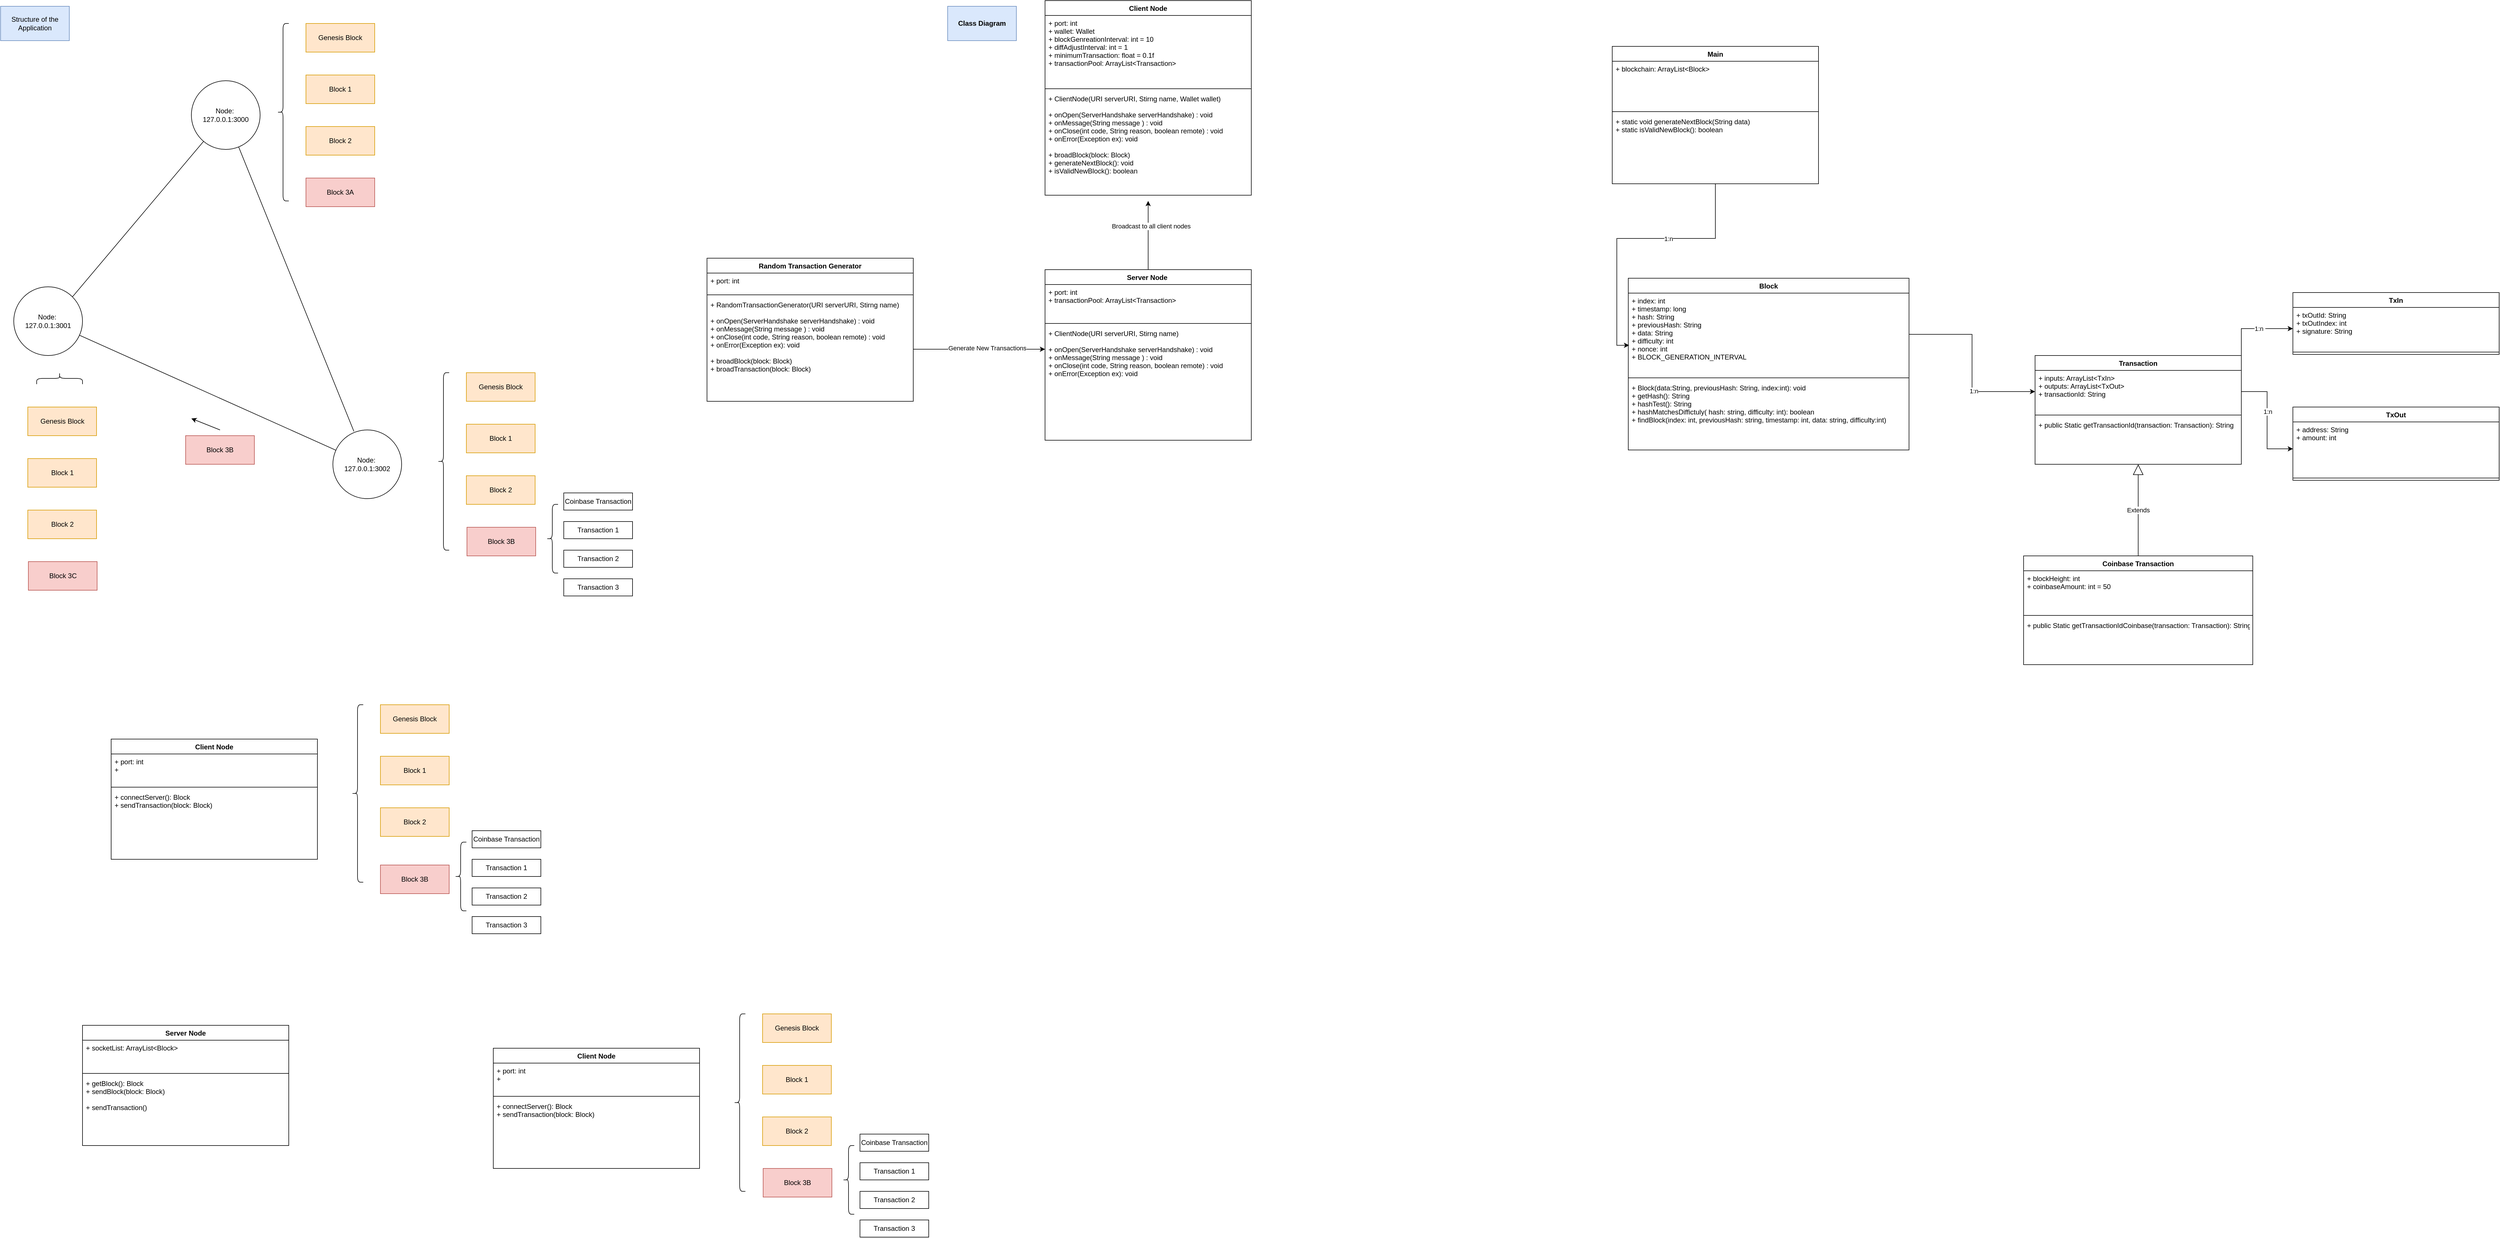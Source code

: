 <mxfile version="15.1.3" type="device"><diagram id="C5RBs43oDa-KdzZeNtuy" name="Page-1"><mxGraphModel dx="2863" dy="1978" grid="1" gridSize="10" guides="1" tooltips="1" connect="1" arrows="1" fold="1" page="1" pageScale="1" pageWidth="827" pageHeight="1169" math="0" shadow="0"><root><mxCell id="WIyWlLk6GJQsqaUBKTNV-0"/><mxCell id="WIyWlLk6GJQsqaUBKTNV-1" parent="WIyWlLk6GJQsqaUBKTNV-0"/><mxCell id="-nkCsWLtP_QeRLZNdQIU-44" style="edgeStyle=orthogonalEdgeStyle;rounded=0;orthogonalLoop=1;jettySize=auto;html=1;entryX=0.003;entryY=0.633;entryDx=0;entryDy=0;entryPerimeter=0;" parent="WIyWlLk6GJQsqaUBKTNV-1" source="-nkCsWLtP_QeRLZNdQIU-10" target="-nkCsWLtP_QeRLZNdQIU-23" edge="1"><mxGeometry relative="1" as="geometry"/></mxCell><mxCell id="-nkCsWLtP_QeRLZNdQIU-45" value="1:n" style="edgeLabel;html=1;align=center;verticalAlign=middle;resizable=0;points=[];" parent="-nkCsWLtP_QeRLZNdQIU-44" vertex="1" connectable="0"><mxGeometry x="-0.254" relative="1" as="geometry"><mxPoint as="offset"/></mxGeometry></mxCell><mxCell id="-nkCsWLtP_QeRLZNdQIU-10" value="Main" style="swimlane;fontStyle=1;align=center;verticalAlign=top;childLayout=stackLayout;horizontal=1;startSize=26;horizontalStack=0;resizeParent=1;resizeParentMax=0;resizeLast=0;collapsible=1;marginBottom=0;" parent="WIyWlLk6GJQsqaUBKTNV-1" vertex="1"><mxGeometry x="1160" y="70" width="360" height="240" as="geometry"/></mxCell><mxCell id="-nkCsWLtP_QeRLZNdQIU-11" value="+ blockchain: ArrayList&lt;Block&gt; &#10;&#10;" style="text;strokeColor=none;fillColor=none;align=left;verticalAlign=top;spacingLeft=4;spacingRight=4;overflow=hidden;rotatable=0;points=[[0,0.5],[1,0.5]];portConstraint=eastwest;" parent="-nkCsWLtP_QeRLZNdQIU-10" vertex="1"><mxGeometry y="26" width="360" height="84" as="geometry"/></mxCell><mxCell id="-nkCsWLtP_QeRLZNdQIU-12" value="" style="line;strokeWidth=1;fillColor=none;align=left;verticalAlign=middle;spacingTop=-1;spacingLeft=3;spacingRight=3;rotatable=0;labelPosition=right;points=[];portConstraint=eastwest;" parent="-nkCsWLtP_QeRLZNdQIU-10" vertex="1"><mxGeometry y="110" width="360" height="8" as="geometry"/></mxCell><mxCell id="-nkCsWLtP_QeRLZNdQIU-13" value="+ static void generateNextBlock(String data)&#10;+ static isValidNewBlock(): boolean " style="text;strokeColor=none;fillColor=none;align=left;verticalAlign=top;spacingLeft=4;spacingRight=4;overflow=hidden;rotatable=0;points=[[0,0.5],[1,0.5]];portConstraint=eastwest;" parent="-nkCsWLtP_QeRLZNdQIU-10" vertex="1"><mxGeometry y="118" width="360" height="122" as="geometry"/></mxCell><mxCell id="-nkCsWLtP_QeRLZNdQIU-18" value="Transaction&#10;" style="swimlane;fontStyle=1;align=center;verticalAlign=top;childLayout=stackLayout;horizontal=1;startSize=26;horizontalStack=0;resizeParent=1;resizeParentMax=0;resizeLast=0;collapsible=1;marginBottom=0;" parent="WIyWlLk6GJQsqaUBKTNV-1" vertex="1"><mxGeometry x="1898" y="610" width="360" height="190" as="geometry"/></mxCell><mxCell id="-nkCsWLtP_QeRLZNdQIU-19" value="+ inputs: ArrayList&lt;TxIn&gt; &#10;+ outputs: ArrayList&lt;TxOut&gt; &#10;+ transactionId: String &#10; &#10;&#10;" style="text;strokeColor=none;fillColor=none;align=left;verticalAlign=top;spacingLeft=4;spacingRight=4;overflow=hidden;rotatable=0;points=[[0,0.5],[1,0.5]];portConstraint=eastwest;" parent="-nkCsWLtP_QeRLZNdQIU-18" vertex="1"><mxGeometry y="26" width="360" height="74" as="geometry"/></mxCell><mxCell id="-nkCsWLtP_QeRLZNdQIU-20" value="" style="line;strokeWidth=1;fillColor=none;align=left;verticalAlign=middle;spacingTop=-1;spacingLeft=3;spacingRight=3;rotatable=0;labelPosition=right;points=[];portConstraint=eastwest;" parent="-nkCsWLtP_QeRLZNdQIU-18" vertex="1"><mxGeometry y="100" width="360" height="8" as="geometry"/></mxCell><mxCell id="-nkCsWLtP_QeRLZNdQIU-21" value="+ public Static getTransactionId(transaction: Transaction): String" style="text;strokeColor=none;fillColor=none;align=left;verticalAlign=top;spacingLeft=4;spacingRight=4;overflow=hidden;rotatable=0;points=[[0,0.5],[1,0.5]];portConstraint=eastwest;" parent="-nkCsWLtP_QeRLZNdQIU-18" vertex="1"><mxGeometry y="108" width="360" height="82" as="geometry"/></mxCell><mxCell id="-nkCsWLtP_QeRLZNdQIU-22" value="Block" style="swimlane;fontStyle=1;align=center;verticalAlign=top;childLayout=stackLayout;horizontal=1;startSize=26;horizontalStack=0;resizeParent=1;resizeParentMax=0;resizeLast=0;collapsible=1;marginBottom=0;" parent="WIyWlLk6GJQsqaUBKTNV-1" vertex="1"><mxGeometry x="1188" y="475" width="490" height="300" as="geometry"/></mxCell><mxCell id="-nkCsWLtP_QeRLZNdQIU-23" value="+ index: int &#10;+ timestamp: long &#10;+ hash: String &#10;+ previousHash: String &#10;+ data: String&#10;+ difficulty: int &#10;+ nonce: int &#10;+ BLOCK_GENERATION_INTERVAL" style="text;strokeColor=none;fillColor=none;align=left;verticalAlign=top;spacingLeft=4;spacingRight=4;overflow=hidden;rotatable=0;points=[[0,0.5],[1,0.5]];portConstraint=eastwest;" parent="-nkCsWLtP_QeRLZNdQIU-22" vertex="1"><mxGeometry y="26" width="490" height="144" as="geometry"/></mxCell><mxCell id="-nkCsWLtP_QeRLZNdQIU-24" value="" style="line;strokeWidth=1;fillColor=none;align=left;verticalAlign=middle;spacingTop=-1;spacingLeft=3;spacingRight=3;rotatable=0;labelPosition=right;points=[];portConstraint=eastwest;" parent="-nkCsWLtP_QeRLZNdQIU-22" vertex="1"><mxGeometry y="170" width="490" height="8" as="geometry"/></mxCell><mxCell id="-nkCsWLtP_QeRLZNdQIU-25" value="+ Block(data:String, previousHash: String, index:int): void&#10;+ getHash(): String &#10;+ hashTest(): String &#10;+ hashMatchesDiffictuly( hash: string, difficulty: int): boolean &#10;+ findBlock(index: int, previousHash: string, timestamp: int, data: string, difficulty:int)" style="text;strokeColor=none;fillColor=none;align=left;verticalAlign=top;spacingLeft=4;spacingRight=4;overflow=hidden;rotatable=0;points=[[0,0.5],[1,0.5]];portConstraint=eastwest;" parent="-nkCsWLtP_QeRLZNdQIU-22" vertex="1"><mxGeometry y="178" width="490" height="122" as="geometry"/></mxCell><mxCell id="-nkCsWLtP_QeRLZNdQIU-26" value="Coinbase Transaction&#10;" style="swimlane;fontStyle=1;align=center;verticalAlign=top;childLayout=stackLayout;horizontal=1;startSize=26;horizontalStack=0;resizeParent=1;resizeParentMax=0;resizeLast=0;collapsible=1;marginBottom=0;" parent="WIyWlLk6GJQsqaUBKTNV-1" vertex="1"><mxGeometry x="1878" y="960" width="400" height="190" as="geometry"/></mxCell><mxCell id="-nkCsWLtP_QeRLZNdQIU-27" value="+ blockHeight: int &#10;+ coinbaseAmount: int = 50  " style="text;strokeColor=none;fillColor=none;align=left;verticalAlign=top;spacingLeft=4;spacingRight=4;overflow=hidden;rotatable=0;points=[[0,0.5],[1,0.5]];portConstraint=eastwest;" parent="-nkCsWLtP_QeRLZNdQIU-26" vertex="1"><mxGeometry y="26" width="400" height="74" as="geometry"/></mxCell><mxCell id="-nkCsWLtP_QeRLZNdQIU-28" value="" style="line;strokeWidth=1;fillColor=none;align=left;verticalAlign=middle;spacingTop=-1;spacingLeft=3;spacingRight=3;rotatable=0;labelPosition=right;points=[];portConstraint=eastwest;" parent="-nkCsWLtP_QeRLZNdQIU-26" vertex="1"><mxGeometry y="100" width="400" height="8" as="geometry"/></mxCell><mxCell id="-nkCsWLtP_QeRLZNdQIU-29" value="+ public Static getTransactionIdCoinbase(transaction: Transaction): String" style="text;strokeColor=none;fillColor=none;align=left;verticalAlign=top;spacingLeft=4;spacingRight=4;overflow=hidden;rotatable=0;points=[[0,0.5],[1,0.5]];portConstraint=eastwest;" parent="-nkCsWLtP_QeRLZNdQIU-26" vertex="1"><mxGeometry y="108" width="400" height="82" as="geometry"/></mxCell><mxCell id="-nkCsWLtP_QeRLZNdQIU-31" value="Extends" style="endArrow=block;endSize=16;endFill=0;html=1;exitX=0.5;exitY=0;exitDx=0;exitDy=0;" parent="WIyWlLk6GJQsqaUBKTNV-1" source="-nkCsWLtP_QeRLZNdQIU-26" target="-nkCsWLtP_QeRLZNdQIU-21" edge="1"><mxGeometry width="160" relative="1" as="geometry"><mxPoint x="1818" y="570" as="sourcePoint"/><mxPoint x="1978" y="570" as="targetPoint"/></mxGeometry></mxCell><mxCell id="-nkCsWLtP_QeRLZNdQIU-32" value="TxIn" style="swimlane;fontStyle=1;align=center;verticalAlign=top;childLayout=stackLayout;horizontal=1;startSize=26;horizontalStack=0;resizeParent=1;resizeParentMax=0;resizeLast=0;collapsible=1;marginBottom=0;" parent="WIyWlLk6GJQsqaUBKTNV-1" vertex="1"><mxGeometry x="2348" y="500" width="360" height="108" as="geometry"/></mxCell><mxCell id="-nkCsWLtP_QeRLZNdQIU-33" value="+ txOutId: String &#10;+ txOutIndex: int &#10;+ signature: String" style="text;strokeColor=none;fillColor=none;align=left;verticalAlign=top;spacingLeft=4;spacingRight=4;overflow=hidden;rotatable=0;points=[[0,0.5],[1,0.5]];portConstraint=eastwest;" parent="-nkCsWLtP_QeRLZNdQIU-32" vertex="1"><mxGeometry y="26" width="360" height="74" as="geometry"/></mxCell><mxCell id="-nkCsWLtP_QeRLZNdQIU-34" value="" style="line;strokeWidth=1;fillColor=none;align=left;verticalAlign=middle;spacingTop=-1;spacingLeft=3;spacingRight=3;rotatable=0;labelPosition=right;points=[];portConstraint=eastwest;" parent="-nkCsWLtP_QeRLZNdQIU-32" vertex="1"><mxGeometry y="100" width="360" height="8" as="geometry"/></mxCell><mxCell id="-nkCsWLtP_QeRLZNdQIU-36" value="TxOut" style="swimlane;fontStyle=1;align=center;verticalAlign=top;childLayout=stackLayout;horizontal=1;startSize=26;horizontalStack=0;resizeParent=1;resizeParentMax=0;resizeLast=0;collapsible=1;marginBottom=0;" parent="WIyWlLk6GJQsqaUBKTNV-1" vertex="1"><mxGeometry x="2348" y="700" width="360" height="128" as="geometry"/></mxCell><mxCell id="-nkCsWLtP_QeRLZNdQIU-37" value="+ address: String     &#10;+ amount: int " style="text;strokeColor=none;fillColor=none;align=left;verticalAlign=top;spacingLeft=4;spacingRight=4;overflow=hidden;rotatable=0;points=[[0,0.5],[1,0.5]];portConstraint=eastwest;" parent="-nkCsWLtP_QeRLZNdQIU-36" vertex="1"><mxGeometry y="26" width="360" height="94" as="geometry"/></mxCell><mxCell id="-nkCsWLtP_QeRLZNdQIU-38" value="" style="line;strokeWidth=1;fillColor=none;align=left;verticalAlign=middle;spacingTop=-1;spacingLeft=3;spacingRight=3;rotatable=0;labelPosition=right;points=[];portConstraint=eastwest;" parent="-nkCsWLtP_QeRLZNdQIU-36" vertex="1"><mxGeometry y="120" width="360" height="8" as="geometry"/></mxCell><mxCell id="-nkCsWLtP_QeRLZNdQIU-39" value="1:n&amp;nbsp;" style="edgeStyle=orthogonalEdgeStyle;rounded=0;orthogonalLoop=1;jettySize=auto;html=1;" parent="WIyWlLk6GJQsqaUBKTNV-1" source="-nkCsWLtP_QeRLZNdQIU-19" target="-nkCsWLtP_QeRLZNdQIU-33" edge="1"><mxGeometry x="0.286" relative="1" as="geometry"><Array as="points"><mxPoint x="2258" y="573"/><mxPoint x="2258" y="563"/></Array><mxPoint as="offset"/></mxGeometry></mxCell><mxCell id="-nkCsWLtP_QeRLZNdQIU-40" style="edgeStyle=orthogonalEdgeStyle;rounded=0;orthogonalLoop=1;jettySize=auto;html=1;" parent="WIyWlLk6GJQsqaUBKTNV-1" source="-nkCsWLtP_QeRLZNdQIU-19" target="-nkCsWLtP_QeRLZNdQIU-37" edge="1"><mxGeometry relative="1" as="geometry"/></mxCell><mxCell id="-nkCsWLtP_QeRLZNdQIU-41" value="1:n" style="edgeLabel;html=1;align=center;verticalAlign=middle;resizable=0;points=[];" parent="-nkCsWLtP_QeRLZNdQIU-40" vertex="1" connectable="0"><mxGeometry x="-0.152" y="1" relative="1" as="geometry"><mxPoint y="-1" as="offset"/></mxGeometry></mxCell><mxCell id="-nkCsWLtP_QeRLZNdQIU-42" style="edgeStyle=orthogonalEdgeStyle;rounded=0;orthogonalLoop=1;jettySize=auto;html=1;" parent="WIyWlLk6GJQsqaUBKTNV-1" source="-nkCsWLtP_QeRLZNdQIU-23" target="-nkCsWLtP_QeRLZNdQIU-19" edge="1"><mxGeometry relative="1" as="geometry"/></mxCell><mxCell id="-nkCsWLtP_QeRLZNdQIU-43" value="1:n" style="edgeLabel;html=1;align=center;verticalAlign=middle;resizable=0;points=[];" parent="-nkCsWLtP_QeRLZNdQIU-42" vertex="1" connectable="0"><mxGeometry x="0.307" y="3" relative="1" as="geometry"><mxPoint as="offset"/></mxGeometry></mxCell><mxCell id="-nkCsWLtP_QeRLZNdQIU-55" value="Genesis Block" style="rounded=0;whiteSpace=wrap;html=1;align=center;verticalAlign=middle;fillColor=#ffe6cc;strokeColor=#d79b00;" parent="WIyWlLk6GJQsqaUBKTNV-1" vertex="1"><mxGeometry x="-1120" y="30" width="120" height="50" as="geometry"/></mxCell><mxCell id="-nkCsWLtP_QeRLZNdQIU-56" value="Node:&amp;nbsp;&lt;br&gt;127.0.0.1:3000" style="ellipse;whiteSpace=wrap;html=1;aspect=fixed;align=center;verticalAlign=middle;" parent="WIyWlLk6GJQsqaUBKTNV-1" vertex="1"><mxGeometry x="-1320" y="130" width="120" height="120" as="geometry"/></mxCell><mxCell id="-nkCsWLtP_QeRLZNdQIU-57" value="Node:&amp;nbsp;&lt;br&gt;127.0.0.1:3001" style="ellipse;whiteSpace=wrap;html=1;aspect=fixed;align=center;verticalAlign=middle;" parent="WIyWlLk6GJQsqaUBKTNV-1" vertex="1"><mxGeometry x="-1630" y="490" width="120" height="120" as="geometry"/></mxCell><mxCell id="-nkCsWLtP_QeRLZNdQIU-58" value="Node:&amp;nbsp;&lt;br&gt;127.0.0.1:3002" style="ellipse;whiteSpace=wrap;html=1;aspect=fixed;align=center;verticalAlign=middle;" parent="WIyWlLk6GJQsqaUBKTNV-1" vertex="1"><mxGeometry x="-1073" y="740" width="120" height="120" as="geometry"/></mxCell><mxCell id="-nkCsWLtP_QeRLZNdQIU-59" value="Block 1" style="rounded=0;whiteSpace=wrap;html=1;align=center;verticalAlign=middle;fillColor=#ffe6cc;strokeColor=#d79b00;" parent="WIyWlLk6GJQsqaUBKTNV-1" vertex="1"><mxGeometry x="-1120" y="120" width="120" height="50" as="geometry"/></mxCell><mxCell id="-nkCsWLtP_QeRLZNdQIU-60" value="Block 2" style="rounded=0;whiteSpace=wrap;html=1;align=center;verticalAlign=middle;fillColor=#ffe6cc;strokeColor=#d79b00;" parent="WIyWlLk6GJQsqaUBKTNV-1" vertex="1"><mxGeometry x="-1120" y="210" width="120" height="50" as="geometry"/></mxCell><mxCell id="-nkCsWLtP_QeRLZNdQIU-61" value="Block 3A" style="rounded=0;whiteSpace=wrap;html=1;align=center;verticalAlign=middle;fillColor=#f8cecc;strokeColor=#b85450;" parent="WIyWlLk6GJQsqaUBKTNV-1" vertex="1"><mxGeometry x="-1120" y="300" width="120" height="50" as="geometry"/></mxCell><mxCell id="-nkCsWLtP_QeRLZNdQIU-62" value="" style="shape=curlyBracket;whiteSpace=wrap;html=1;rounded=1;align=left;verticalAlign=middle;" parent="WIyWlLk6GJQsqaUBKTNV-1" vertex="1"><mxGeometry x="-1170" y="30" width="20" height="310" as="geometry"/></mxCell><mxCell id="-nkCsWLtP_QeRLZNdQIU-63" value="Genesis Block" style="rounded=0;whiteSpace=wrap;html=1;align=center;verticalAlign=middle;fillColor=#ffe6cc;strokeColor=#d79b00;" parent="WIyWlLk6GJQsqaUBKTNV-1" vertex="1"><mxGeometry x="-840" y="640" width="120" height="50" as="geometry"/></mxCell><mxCell id="-nkCsWLtP_QeRLZNdQIU-64" value="Block 1" style="rounded=0;whiteSpace=wrap;html=1;align=center;verticalAlign=middle;fillColor=#ffe6cc;strokeColor=#d79b00;" parent="WIyWlLk6GJQsqaUBKTNV-1" vertex="1"><mxGeometry x="-840" y="730" width="120" height="50" as="geometry"/></mxCell><mxCell id="-nkCsWLtP_QeRLZNdQIU-65" value="Block 2" style="rounded=0;whiteSpace=wrap;html=1;align=center;verticalAlign=middle;fillColor=#ffe6cc;strokeColor=#d79b00;" parent="WIyWlLk6GJQsqaUBKTNV-1" vertex="1"><mxGeometry x="-840" y="820" width="120" height="50" as="geometry"/></mxCell><mxCell id="-nkCsWLtP_QeRLZNdQIU-66" value="Block 3B" style="rounded=0;whiteSpace=wrap;html=1;align=center;verticalAlign=middle;fillColor=#f8cecc;strokeColor=#b85450;" parent="WIyWlLk6GJQsqaUBKTNV-1" vertex="1"><mxGeometry x="-839" y="910" width="120" height="50" as="geometry"/></mxCell><mxCell id="-nkCsWLtP_QeRLZNdQIU-67" value="" style="shape=curlyBracket;whiteSpace=wrap;html=1;rounded=1;align=left;verticalAlign=middle;" parent="WIyWlLk6GJQsqaUBKTNV-1" vertex="1"><mxGeometry x="-890" y="640" width="20" height="310" as="geometry"/></mxCell><mxCell id="-nkCsWLtP_QeRLZNdQIU-70" value="" style="endArrow=none;html=1;" parent="WIyWlLk6GJQsqaUBKTNV-1" source="-nkCsWLtP_QeRLZNdQIU-57" target="-nkCsWLtP_QeRLZNdQIU-58" edge="1"><mxGeometry width="50" height="50" relative="1" as="geometry"><mxPoint x="-1020" y="580" as="sourcePoint"/><mxPoint x="-970" y="530" as="targetPoint"/></mxGeometry></mxCell><mxCell id="-nkCsWLtP_QeRLZNdQIU-71" value="" style="endArrow=none;html=1;entryX=1;entryY=0;entryDx=0;entryDy=0;" parent="WIyWlLk6GJQsqaUBKTNV-1" source="-nkCsWLtP_QeRLZNdQIU-56" target="-nkCsWLtP_QeRLZNdQIU-57" edge="1"><mxGeometry width="50" height="50" relative="1" as="geometry"><mxPoint x="-1299.999" y="319.999" as="sourcePoint"/><mxPoint x="-852.488" y="520.884" as="targetPoint"/></mxGeometry></mxCell><mxCell id="-nkCsWLtP_QeRLZNdQIU-72" value="" style="endArrow=none;html=1;exitX=0.306;exitY=0.021;exitDx=0;exitDy=0;exitPerimeter=0;" parent="WIyWlLk6GJQsqaUBKTNV-1" source="-nkCsWLtP_QeRLZNdQIU-58" target="-nkCsWLtP_QeRLZNdQIU-56" edge="1"><mxGeometry width="50" height="50" relative="1" as="geometry"><mxPoint x="-1321.541" y="313.293" as="sourcePoint"/><mxPoint x="-1517.574" y="517.574" as="targetPoint"/></mxGeometry></mxCell><mxCell id="-nkCsWLtP_QeRLZNdQIU-73" value="Genesis Block" style="rounded=0;whiteSpace=wrap;html=1;align=center;verticalAlign=middle;fillColor=#ffe6cc;strokeColor=#d79b00;" parent="WIyWlLk6GJQsqaUBKTNV-1" vertex="1"><mxGeometry x="-1605.5" y="700" width="120" height="50" as="geometry"/></mxCell><mxCell id="-nkCsWLtP_QeRLZNdQIU-74" value="Block 1" style="rounded=0;whiteSpace=wrap;html=1;align=center;verticalAlign=middle;fillColor=#ffe6cc;strokeColor=#d79b00;" parent="WIyWlLk6GJQsqaUBKTNV-1" vertex="1"><mxGeometry x="-1605.5" y="790" width="120" height="50" as="geometry"/></mxCell><mxCell id="-nkCsWLtP_QeRLZNdQIU-75" value="Block 2" style="rounded=0;whiteSpace=wrap;html=1;align=center;verticalAlign=middle;fillColor=#ffe6cc;strokeColor=#d79b00;" parent="WIyWlLk6GJQsqaUBKTNV-1" vertex="1"><mxGeometry x="-1605.5" y="880" width="120" height="50" as="geometry"/></mxCell><mxCell id="-nkCsWLtP_QeRLZNdQIU-76" value="Block 3C" style="rounded=0;whiteSpace=wrap;html=1;align=center;verticalAlign=middle;fillColor=#f8cecc;strokeColor=#b85450;" parent="WIyWlLk6GJQsqaUBKTNV-1" vertex="1"><mxGeometry x="-1604.5" y="970" width="120" height="50" as="geometry"/></mxCell><mxCell id="-nkCsWLtP_QeRLZNdQIU-77" value="" style="shape=curlyBracket;whiteSpace=wrap;html=1;rounded=1;align=left;verticalAlign=middle;rotation=90;" parent="WIyWlLk6GJQsqaUBKTNV-1" vertex="1"><mxGeometry x="-1560" y="610" width="20" height="80" as="geometry"/></mxCell><mxCell id="-nkCsWLtP_QeRLZNdQIU-78" value="Structure of the Application" style="rounded=0;whiteSpace=wrap;html=1;align=center;verticalAlign=middle;fillColor=#dae8fc;strokeColor=#6c8ebf;" parent="WIyWlLk6GJQsqaUBKTNV-1" vertex="1"><mxGeometry x="-1653" width="120" height="60" as="geometry"/></mxCell><mxCell id="-nkCsWLtP_QeRLZNdQIU-79" value="&lt;b&gt;Class Diagram&lt;/b&gt;" style="rounded=0;whiteSpace=wrap;html=1;align=center;verticalAlign=middle;fillColor=#dae8fc;strokeColor=#6c8ebf;" parent="WIyWlLk6GJQsqaUBKTNV-1" vertex="1"><mxGeometry width="120" height="60" as="geometry"/></mxCell><mxCell id="-nkCsWLtP_QeRLZNdQIU-80" value="Block 3B" style="rounded=0;whiteSpace=wrap;html=1;align=center;verticalAlign=middle;fillColor=#f8cecc;strokeColor=#b85450;" parent="WIyWlLk6GJQsqaUBKTNV-1" vertex="1"><mxGeometry x="-1330" y="750" width="120" height="50" as="geometry"/></mxCell><mxCell id="-nkCsWLtP_QeRLZNdQIU-81" value="" style="endArrow=classic;html=1;" parent="WIyWlLk6GJQsqaUBKTNV-1" edge="1"><mxGeometry width="50" height="50" relative="1" as="geometry"><mxPoint x="-1270" y="740" as="sourcePoint"/><mxPoint x="-1320" y="720" as="targetPoint"/></mxGeometry></mxCell><mxCell id="-nkCsWLtP_QeRLZNdQIU-82" value="" style="shape=curlyBracket;whiteSpace=wrap;html=1;rounded=1;align=center;verticalAlign=middle;" parent="WIyWlLk6GJQsqaUBKTNV-1" vertex="1"><mxGeometry x="-700" y="870" width="20" height="120" as="geometry"/></mxCell><mxCell id="-nkCsWLtP_QeRLZNdQIU-83" value="Coinbase Transaction" style="rounded=0;whiteSpace=wrap;html=1;align=center;verticalAlign=middle;" parent="WIyWlLk6GJQsqaUBKTNV-1" vertex="1"><mxGeometry x="-670" y="850" width="120" height="30" as="geometry"/></mxCell><mxCell id="-nkCsWLtP_QeRLZNdQIU-84" value="Transaction 1" style="rounded=0;whiteSpace=wrap;html=1;align=center;verticalAlign=middle;" parent="WIyWlLk6GJQsqaUBKTNV-1" vertex="1"><mxGeometry x="-670" y="900" width="120" height="30" as="geometry"/></mxCell><mxCell id="-nkCsWLtP_QeRLZNdQIU-85" value="Transaction 2" style="rounded=0;whiteSpace=wrap;html=1;align=center;verticalAlign=middle;" parent="WIyWlLk6GJQsqaUBKTNV-1" vertex="1"><mxGeometry x="-670" y="950" width="120" height="30" as="geometry"/></mxCell><mxCell id="-nkCsWLtP_QeRLZNdQIU-86" value="Transaction 3" style="rounded=0;whiteSpace=wrap;html=1;align=center;verticalAlign=middle;" parent="WIyWlLk6GJQsqaUBKTNV-1" vertex="1"><mxGeometry x="-670" y="1000" width="120" height="30" as="geometry"/></mxCell><mxCell id="wsREzLORaW7pcTG5sRI1-0" value="Client Node" style="swimlane;fontStyle=1;align=center;verticalAlign=top;childLayout=stackLayout;horizontal=1;startSize=26;horizontalStack=0;resizeParent=1;resizeParentMax=0;resizeLast=0;collapsible=1;marginBottom=0;" parent="WIyWlLk6GJQsqaUBKTNV-1" vertex="1"><mxGeometry x="170" y="-10" width="360" height="340" as="geometry"/></mxCell><mxCell id="wsREzLORaW7pcTG5sRI1-1" value="+ port: int&#10;+ wallet: Wallet &#10;+ blockGenreationInterval: int = 10 &#10;+ diffAdjustInterval: int = 1&#10;+ minimumTransaction: float = 0.1f &#10;+ transactionPool: ArrayList&lt;Transaction&gt;&#10;&#10;" style="text;strokeColor=none;fillColor=none;align=left;verticalAlign=top;spacingLeft=4;spacingRight=4;overflow=hidden;rotatable=0;points=[[0,0.5],[1,0.5]];portConstraint=eastwest;" parent="wsREzLORaW7pcTG5sRI1-0" vertex="1"><mxGeometry y="26" width="360" height="124" as="geometry"/></mxCell><mxCell id="wsREzLORaW7pcTG5sRI1-2" value="" style="line;strokeWidth=1;fillColor=none;align=left;verticalAlign=middle;spacingTop=-1;spacingLeft=3;spacingRight=3;rotatable=0;labelPosition=right;points=[];portConstraint=eastwest;" parent="wsREzLORaW7pcTG5sRI1-0" vertex="1"><mxGeometry y="150" width="360" height="8" as="geometry"/></mxCell><mxCell id="wsREzLORaW7pcTG5sRI1-3" value="+ ClientNode(URI serverURI, Stirng name, Wallet wallet) &#10;&#10;+ onOpen(ServerHandshake serverHandshake) : void &#10;+ onMessage(String message ) : void &#10;+ onClose(int code, String reason, boolean remote) : void&#10;+ onError(Exception ex): void &#10;&#10;+ broadBlock(block: Block) &#10;+ generateNextBlock(): void &#10;+ isValidNewBlock(): boolean &#10;" style="text;strokeColor=none;fillColor=none;align=left;verticalAlign=top;spacingLeft=4;spacingRight=4;overflow=hidden;rotatable=0;points=[[0,0.5],[1,0.5]];portConstraint=eastwest;" parent="wsREzLORaW7pcTG5sRI1-0" vertex="1"><mxGeometry y="158" width="360" height="182" as="geometry"/></mxCell><mxCell id="wsREzLORaW7pcTG5sRI1-8" value="Client Node" style="swimlane;fontStyle=1;align=center;verticalAlign=top;childLayout=stackLayout;horizontal=1;startSize=26;horizontalStack=0;resizeParent=1;resizeParentMax=0;resizeLast=0;collapsible=1;marginBottom=0;" parent="WIyWlLk6GJQsqaUBKTNV-1" vertex="1"><mxGeometry x="-1460" y="1280" width="360" height="210" as="geometry"/></mxCell><mxCell id="wsREzLORaW7pcTG5sRI1-9" value="+ port: int&#10;+ &#10;&#10;&#10;" style="text;strokeColor=none;fillColor=none;align=left;verticalAlign=top;spacingLeft=4;spacingRight=4;overflow=hidden;rotatable=0;points=[[0,0.5],[1,0.5]];portConstraint=eastwest;" parent="wsREzLORaW7pcTG5sRI1-8" vertex="1"><mxGeometry y="26" width="360" height="54" as="geometry"/></mxCell><mxCell id="wsREzLORaW7pcTG5sRI1-10" value="" style="line;strokeWidth=1;fillColor=none;align=left;verticalAlign=middle;spacingTop=-1;spacingLeft=3;spacingRight=3;rotatable=0;labelPosition=right;points=[];portConstraint=eastwest;" parent="wsREzLORaW7pcTG5sRI1-8" vertex="1"><mxGeometry y="80" width="360" height="8" as="geometry"/></mxCell><mxCell id="wsREzLORaW7pcTG5sRI1-11" value="+ connectServer(): Block&#10;+ sendTransaction(block: Block) &#10;" style="text;strokeColor=none;fillColor=none;align=left;verticalAlign=top;spacingLeft=4;spacingRight=4;overflow=hidden;rotatable=0;points=[[0,0.5],[1,0.5]];portConstraint=eastwest;" parent="wsREzLORaW7pcTG5sRI1-8" vertex="1"><mxGeometry y="88" width="360" height="122" as="geometry"/></mxCell><mxCell id="wsREzLORaW7pcTG5sRI1-12" value="Server Node" style="swimlane;fontStyle=1;align=center;verticalAlign=top;childLayout=stackLayout;horizontal=1;startSize=26;horizontalStack=0;resizeParent=1;resizeParentMax=0;resizeLast=0;collapsible=1;marginBottom=0;" parent="WIyWlLk6GJQsqaUBKTNV-1" vertex="1"><mxGeometry x="-1510" y="1780" width="360" height="210" as="geometry"/></mxCell><mxCell id="wsREzLORaW7pcTG5sRI1-13" value="+ socketList: ArrayList&lt;Block&gt;  &#10;&#10;&#10;" style="text;strokeColor=none;fillColor=none;align=left;verticalAlign=top;spacingLeft=4;spacingRight=4;overflow=hidden;rotatable=0;points=[[0,0.5],[1,0.5]];portConstraint=eastwest;" parent="wsREzLORaW7pcTG5sRI1-12" vertex="1"><mxGeometry y="26" width="360" height="54" as="geometry"/></mxCell><mxCell id="wsREzLORaW7pcTG5sRI1-14" value="" style="line;strokeWidth=1;fillColor=none;align=left;verticalAlign=middle;spacingTop=-1;spacingLeft=3;spacingRight=3;rotatable=0;labelPosition=right;points=[];portConstraint=eastwest;" parent="wsREzLORaW7pcTG5sRI1-12" vertex="1"><mxGeometry y="80" width="360" height="8" as="geometry"/></mxCell><mxCell id="wsREzLORaW7pcTG5sRI1-15" value="+ getBlock(): Block&#10;+ sendBlock(block: Block) &#10;&#10;+ sendTransaction() &#10;" style="text;strokeColor=none;fillColor=none;align=left;verticalAlign=top;spacingLeft=4;spacingRight=4;overflow=hidden;rotatable=0;points=[[0,0.5],[1,0.5]];portConstraint=eastwest;" parent="wsREzLORaW7pcTG5sRI1-12" vertex="1"><mxGeometry y="88" width="360" height="122" as="geometry"/></mxCell><mxCell id="wsREzLORaW7pcTG5sRI1-16" value="Genesis Block" style="rounded=0;whiteSpace=wrap;html=1;align=center;verticalAlign=middle;fillColor=#ffe6cc;strokeColor=#d79b00;" parent="WIyWlLk6GJQsqaUBKTNV-1" vertex="1"><mxGeometry x="-990" y="1220" width="120" height="50" as="geometry"/></mxCell><mxCell id="wsREzLORaW7pcTG5sRI1-17" value="Block 1" style="rounded=0;whiteSpace=wrap;html=1;align=center;verticalAlign=middle;fillColor=#ffe6cc;strokeColor=#d79b00;" parent="WIyWlLk6GJQsqaUBKTNV-1" vertex="1"><mxGeometry x="-990" y="1310" width="120" height="50" as="geometry"/></mxCell><mxCell id="wsREzLORaW7pcTG5sRI1-18" value="Block 2" style="rounded=0;whiteSpace=wrap;html=1;align=center;verticalAlign=middle;fillColor=#ffe6cc;strokeColor=#d79b00;" parent="WIyWlLk6GJQsqaUBKTNV-1" vertex="1"><mxGeometry x="-990" y="1400" width="120" height="50" as="geometry"/></mxCell><mxCell id="wsREzLORaW7pcTG5sRI1-19" value="Block 3B" style="rounded=0;whiteSpace=wrap;html=1;align=center;verticalAlign=middle;fillColor=#f8cecc;strokeColor=#b85450;" parent="WIyWlLk6GJQsqaUBKTNV-1" vertex="1"><mxGeometry x="-990" y="1500" width="120" height="50" as="geometry"/></mxCell><mxCell id="wsREzLORaW7pcTG5sRI1-20" value="" style="shape=curlyBracket;whiteSpace=wrap;html=1;rounded=1;align=left;verticalAlign=middle;" parent="WIyWlLk6GJQsqaUBKTNV-1" vertex="1"><mxGeometry x="-1040" y="1220" width="20" height="310" as="geometry"/></mxCell><mxCell id="wsREzLORaW7pcTG5sRI1-21" value="" style="shape=curlyBracket;whiteSpace=wrap;html=1;rounded=1;align=center;verticalAlign=middle;" parent="WIyWlLk6GJQsqaUBKTNV-1" vertex="1"><mxGeometry x="-860" y="1460" width="20" height="120" as="geometry"/></mxCell><mxCell id="wsREzLORaW7pcTG5sRI1-22" value="Coinbase Transaction" style="rounded=0;whiteSpace=wrap;html=1;align=center;verticalAlign=middle;" parent="WIyWlLk6GJQsqaUBKTNV-1" vertex="1"><mxGeometry x="-830" y="1440" width="120" height="30" as="geometry"/></mxCell><mxCell id="wsREzLORaW7pcTG5sRI1-23" value="Transaction 1" style="rounded=0;whiteSpace=wrap;html=1;align=center;verticalAlign=middle;" parent="WIyWlLk6GJQsqaUBKTNV-1" vertex="1"><mxGeometry x="-830" y="1490" width="120" height="30" as="geometry"/></mxCell><mxCell id="wsREzLORaW7pcTG5sRI1-24" value="Transaction 2" style="rounded=0;whiteSpace=wrap;html=1;align=center;verticalAlign=middle;" parent="WIyWlLk6GJQsqaUBKTNV-1" vertex="1"><mxGeometry x="-830" y="1540" width="120" height="30" as="geometry"/></mxCell><mxCell id="wsREzLORaW7pcTG5sRI1-25" value="Transaction 3" style="rounded=0;whiteSpace=wrap;html=1;align=center;verticalAlign=middle;" parent="WIyWlLk6GJQsqaUBKTNV-1" vertex="1"><mxGeometry x="-830" y="1590" width="120" height="30" as="geometry"/></mxCell><mxCell id="wsREzLORaW7pcTG5sRI1-26" value="Client Node" style="swimlane;fontStyle=1;align=center;verticalAlign=top;childLayout=stackLayout;horizontal=1;startSize=26;horizontalStack=0;resizeParent=1;resizeParentMax=0;resizeLast=0;collapsible=1;marginBottom=0;" parent="WIyWlLk6GJQsqaUBKTNV-1" vertex="1"><mxGeometry x="-793" y="1820" width="360" height="210" as="geometry"/></mxCell><mxCell id="wsREzLORaW7pcTG5sRI1-27" value="+ port: int&#10;+ &#10;&#10;&#10;" style="text;strokeColor=none;fillColor=none;align=left;verticalAlign=top;spacingLeft=4;spacingRight=4;overflow=hidden;rotatable=0;points=[[0,0.5],[1,0.5]];portConstraint=eastwest;" parent="wsREzLORaW7pcTG5sRI1-26" vertex="1"><mxGeometry y="26" width="360" height="54" as="geometry"/></mxCell><mxCell id="wsREzLORaW7pcTG5sRI1-28" value="" style="line;strokeWidth=1;fillColor=none;align=left;verticalAlign=middle;spacingTop=-1;spacingLeft=3;spacingRight=3;rotatable=0;labelPosition=right;points=[];portConstraint=eastwest;" parent="wsREzLORaW7pcTG5sRI1-26" vertex="1"><mxGeometry y="80" width="360" height="8" as="geometry"/></mxCell><mxCell id="wsREzLORaW7pcTG5sRI1-29" value="+ connectServer(): Block&#10;+ sendTransaction(block: Block) &#10;" style="text;strokeColor=none;fillColor=none;align=left;verticalAlign=top;spacingLeft=4;spacingRight=4;overflow=hidden;rotatable=0;points=[[0,0.5],[1,0.5]];portConstraint=eastwest;" parent="wsREzLORaW7pcTG5sRI1-26" vertex="1"><mxGeometry y="88" width="360" height="122" as="geometry"/></mxCell><mxCell id="wsREzLORaW7pcTG5sRI1-30" value="Genesis Block" style="rounded=0;whiteSpace=wrap;html=1;align=center;verticalAlign=middle;fillColor=#ffe6cc;strokeColor=#d79b00;" parent="WIyWlLk6GJQsqaUBKTNV-1" vertex="1"><mxGeometry x="-323" y="1760" width="120" height="50" as="geometry"/></mxCell><mxCell id="wsREzLORaW7pcTG5sRI1-31" value="Block 1" style="rounded=0;whiteSpace=wrap;html=1;align=center;verticalAlign=middle;fillColor=#ffe6cc;strokeColor=#d79b00;" parent="WIyWlLk6GJQsqaUBKTNV-1" vertex="1"><mxGeometry x="-323" y="1850" width="120" height="50" as="geometry"/></mxCell><mxCell id="wsREzLORaW7pcTG5sRI1-32" value="Block 2" style="rounded=0;whiteSpace=wrap;html=1;align=center;verticalAlign=middle;fillColor=#ffe6cc;strokeColor=#d79b00;" parent="WIyWlLk6GJQsqaUBKTNV-1" vertex="1"><mxGeometry x="-323" y="1940" width="120" height="50" as="geometry"/></mxCell><mxCell id="wsREzLORaW7pcTG5sRI1-33" value="Block 3B" style="rounded=0;whiteSpace=wrap;html=1;align=center;verticalAlign=middle;fillColor=#f8cecc;strokeColor=#b85450;" parent="WIyWlLk6GJQsqaUBKTNV-1" vertex="1"><mxGeometry x="-322" y="2030" width="120" height="50" as="geometry"/></mxCell><mxCell id="wsREzLORaW7pcTG5sRI1-34" value="" style="shape=curlyBracket;whiteSpace=wrap;html=1;rounded=1;align=left;verticalAlign=middle;" parent="WIyWlLk6GJQsqaUBKTNV-1" vertex="1"><mxGeometry x="-373" y="1760" width="20" height="310" as="geometry"/></mxCell><mxCell id="wsREzLORaW7pcTG5sRI1-35" value="" style="shape=curlyBracket;whiteSpace=wrap;html=1;rounded=1;align=center;verticalAlign=middle;" parent="WIyWlLk6GJQsqaUBKTNV-1" vertex="1"><mxGeometry x="-183" y="1990" width="20" height="120" as="geometry"/></mxCell><mxCell id="wsREzLORaW7pcTG5sRI1-36" value="Coinbase Transaction" style="rounded=0;whiteSpace=wrap;html=1;align=center;verticalAlign=middle;" parent="WIyWlLk6GJQsqaUBKTNV-1" vertex="1"><mxGeometry x="-153" y="1970" width="120" height="30" as="geometry"/></mxCell><mxCell id="wsREzLORaW7pcTG5sRI1-37" value="Transaction 1" style="rounded=0;whiteSpace=wrap;html=1;align=center;verticalAlign=middle;" parent="WIyWlLk6GJQsqaUBKTNV-1" vertex="1"><mxGeometry x="-153" y="2020" width="120" height="30" as="geometry"/></mxCell><mxCell id="wsREzLORaW7pcTG5sRI1-38" value="Transaction 2" style="rounded=0;whiteSpace=wrap;html=1;align=center;verticalAlign=middle;" parent="WIyWlLk6GJQsqaUBKTNV-1" vertex="1"><mxGeometry x="-153" y="2070" width="120" height="30" as="geometry"/></mxCell><mxCell id="wsREzLORaW7pcTG5sRI1-39" value="Transaction 3" style="rounded=0;whiteSpace=wrap;html=1;align=center;verticalAlign=middle;" parent="WIyWlLk6GJQsqaUBKTNV-1" vertex="1"><mxGeometry x="-153" y="2120" width="120" height="30" as="geometry"/></mxCell><mxCell id="wyKXglHybC_28VeVAenW-10" style="edgeStyle=orthogonalEdgeStyle;rounded=0;orthogonalLoop=1;jettySize=auto;html=1;" edge="1" parent="WIyWlLk6GJQsqaUBKTNV-1" source="wyKXglHybC_28VeVAenW-0"><mxGeometry relative="1" as="geometry"><mxPoint x="350" y="340" as="targetPoint"/></mxGeometry></mxCell><mxCell id="wyKXglHybC_28VeVAenW-11" value="Broadcast to all client nodes" style="edgeLabel;html=1;align=center;verticalAlign=middle;resizable=0;points=[];" vertex="1" connectable="0" parent="wyKXglHybC_28VeVAenW-10"><mxGeometry x="0.272" y="-4" relative="1" as="geometry"><mxPoint as="offset"/></mxGeometry></mxCell><mxCell id="wyKXglHybC_28VeVAenW-0" value="Server Node " style="swimlane;fontStyle=1;align=center;verticalAlign=top;childLayout=stackLayout;horizontal=1;startSize=26;horizontalStack=0;resizeParent=1;resizeParentMax=0;resizeLast=0;collapsible=1;marginBottom=0;" vertex="1" parent="WIyWlLk6GJQsqaUBKTNV-1"><mxGeometry x="170" y="460" width="360" height="298" as="geometry"/></mxCell><mxCell id="wyKXglHybC_28VeVAenW-1" value="+ port: int&#10;+ transactionPool: ArrayList&lt;Transaction&gt;&#10;&#10;" style="text;strokeColor=none;fillColor=none;align=left;verticalAlign=top;spacingLeft=4;spacingRight=4;overflow=hidden;rotatable=0;points=[[0,0.5],[1,0.5]];portConstraint=eastwest;" vertex="1" parent="wyKXglHybC_28VeVAenW-0"><mxGeometry y="26" width="360" height="64" as="geometry"/></mxCell><mxCell id="wyKXglHybC_28VeVAenW-2" value="" style="line;strokeWidth=1;fillColor=none;align=left;verticalAlign=middle;spacingTop=-1;spacingLeft=3;spacingRight=3;rotatable=0;labelPosition=right;points=[];portConstraint=eastwest;" vertex="1" parent="wyKXglHybC_28VeVAenW-0"><mxGeometry y="90" width="360" height="8" as="geometry"/></mxCell><mxCell id="wyKXglHybC_28VeVAenW-3" value="+ ClientNode(URI serverURI, Stirng name) &#10;&#10;+ onOpen(ServerHandshake serverHandshake) : void &#10;+ onMessage(String message ) : void &#10;+ onClose(int code, String reason, boolean remote) : void&#10;+ onError(Exception ex): void &#10;" style="text;strokeColor=none;fillColor=none;align=left;verticalAlign=top;spacingLeft=4;spacingRight=4;overflow=hidden;rotatable=0;points=[[0,0.5],[1,0.5]];portConstraint=eastwest;" vertex="1" parent="wyKXglHybC_28VeVAenW-0"><mxGeometry y="98" width="360" height="200" as="geometry"/></mxCell><mxCell id="wyKXglHybC_28VeVAenW-4" value="Random Transaction Generator" style="swimlane;fontStyle=1;align=center;verticalAlign=top;childLayout=stackLayout;horizontal=1;startSize=26;horizontalStack=0;resizeParent=1;resizeParentMax=0;resizeLast=0;collapsible=1;marginBottom=0;" vertex="1" parent="WIyWlLk6GJQsqaUBKTNV-1"><mxGeometry x="-420" y="440" width="360" height="250" as="geometry"/></mxCell><mxCell id="wyKXglHybC_28VeVAenW-5" value="+ port: int&#10;&#10;" style="text;strokeColor=none;fillColor=none;align=left;verticalAlign=top;spacingLeft=4;spacingRight=4;overflow=hidden;rotatable=0;points=[[0,0.5],[1,0.5]];portConstraint=eastwest;" vertex="1" parent="wyKXglHybC_28VeVAenW-4"><mxGeometry y="26" width="360" height="34" as="geometry"/></mxCell><mxCell id="wyKXglHybC_28VeVAenW-6" value="" style="line;strokeWidth=1;fillColor=none;align=left;verticalAlign=middle;spacingTop=-1;spacingLeft=3;spacingRight=3;rotatable=0;labelPosition=right;points=[];portConstraint=eastwest;" vertex="1" parent="wyKXglHybC_28VeVAenW-4"><mxGeometry y="60" width="360" height="8" as="geometry"/></mxCell><mxCell id="wyKXglHybC_28VeVAenW-7" value="+ RandomTransactionGenerator(URI serverURI, Stirng name) &#10;&#10;+ onOpen(ServerHandshake serverHandshake) : void &#10;+ onMessage(String message ) : void &#10;+ onClose(int code, String reason, boolean remote) : void&#10;+ onError(Exception ex): void &#10;&#10;+ broadBlock(block: Block) &#10;+ broadTransaction(block: Block) &#10; &#10;" style="text;strokeColor=none;fillColor=none;align=left;verticalAlign=top;spacingLeft=4;spacingRight=4;overflow=hidden;rotatable=0;points=[[0,0.5],[1,0.5]];portConstraint=eastwest;" vertex="1" parent="wyKXglHybC_28VeVAenW-4"><mxGeometry y="68" width="360" height="182" as="geometry"/></mxCell><mxCell id="wyKXglHybC_28VeVAenW-8" style="edgeStyle=orthogonalEdgeStyle;rounded=0;orthogonalLoop=1;jettySize=auto;html=1;" edge="1" parent="WIyWlLk6GJQsqaUBKTNV-1" source="wyKXglHybC_28VeVAenW-7"><mxGeometry relative="1" as="geometry"><mxPoint x="170" y="599" as="targetPoint"/></mxGeometry></mxCell><mxCell id="wyKXglHybC_28VeVAenW-9" value="Generate New Transactions" style="edgeLabel;html=1;align=center;verticalAlign=middle;resizable=0;points=[];" vertex="1" connectable="0" parent="wyKXglHybC_28VeVAenW-8"><mxGeometry x="0.121" y="3" relative="1" as="geometry"><mxPoint as="offset"/></mxGeometry></mxCell></root></mxGraphModel></diagram></mxfile>